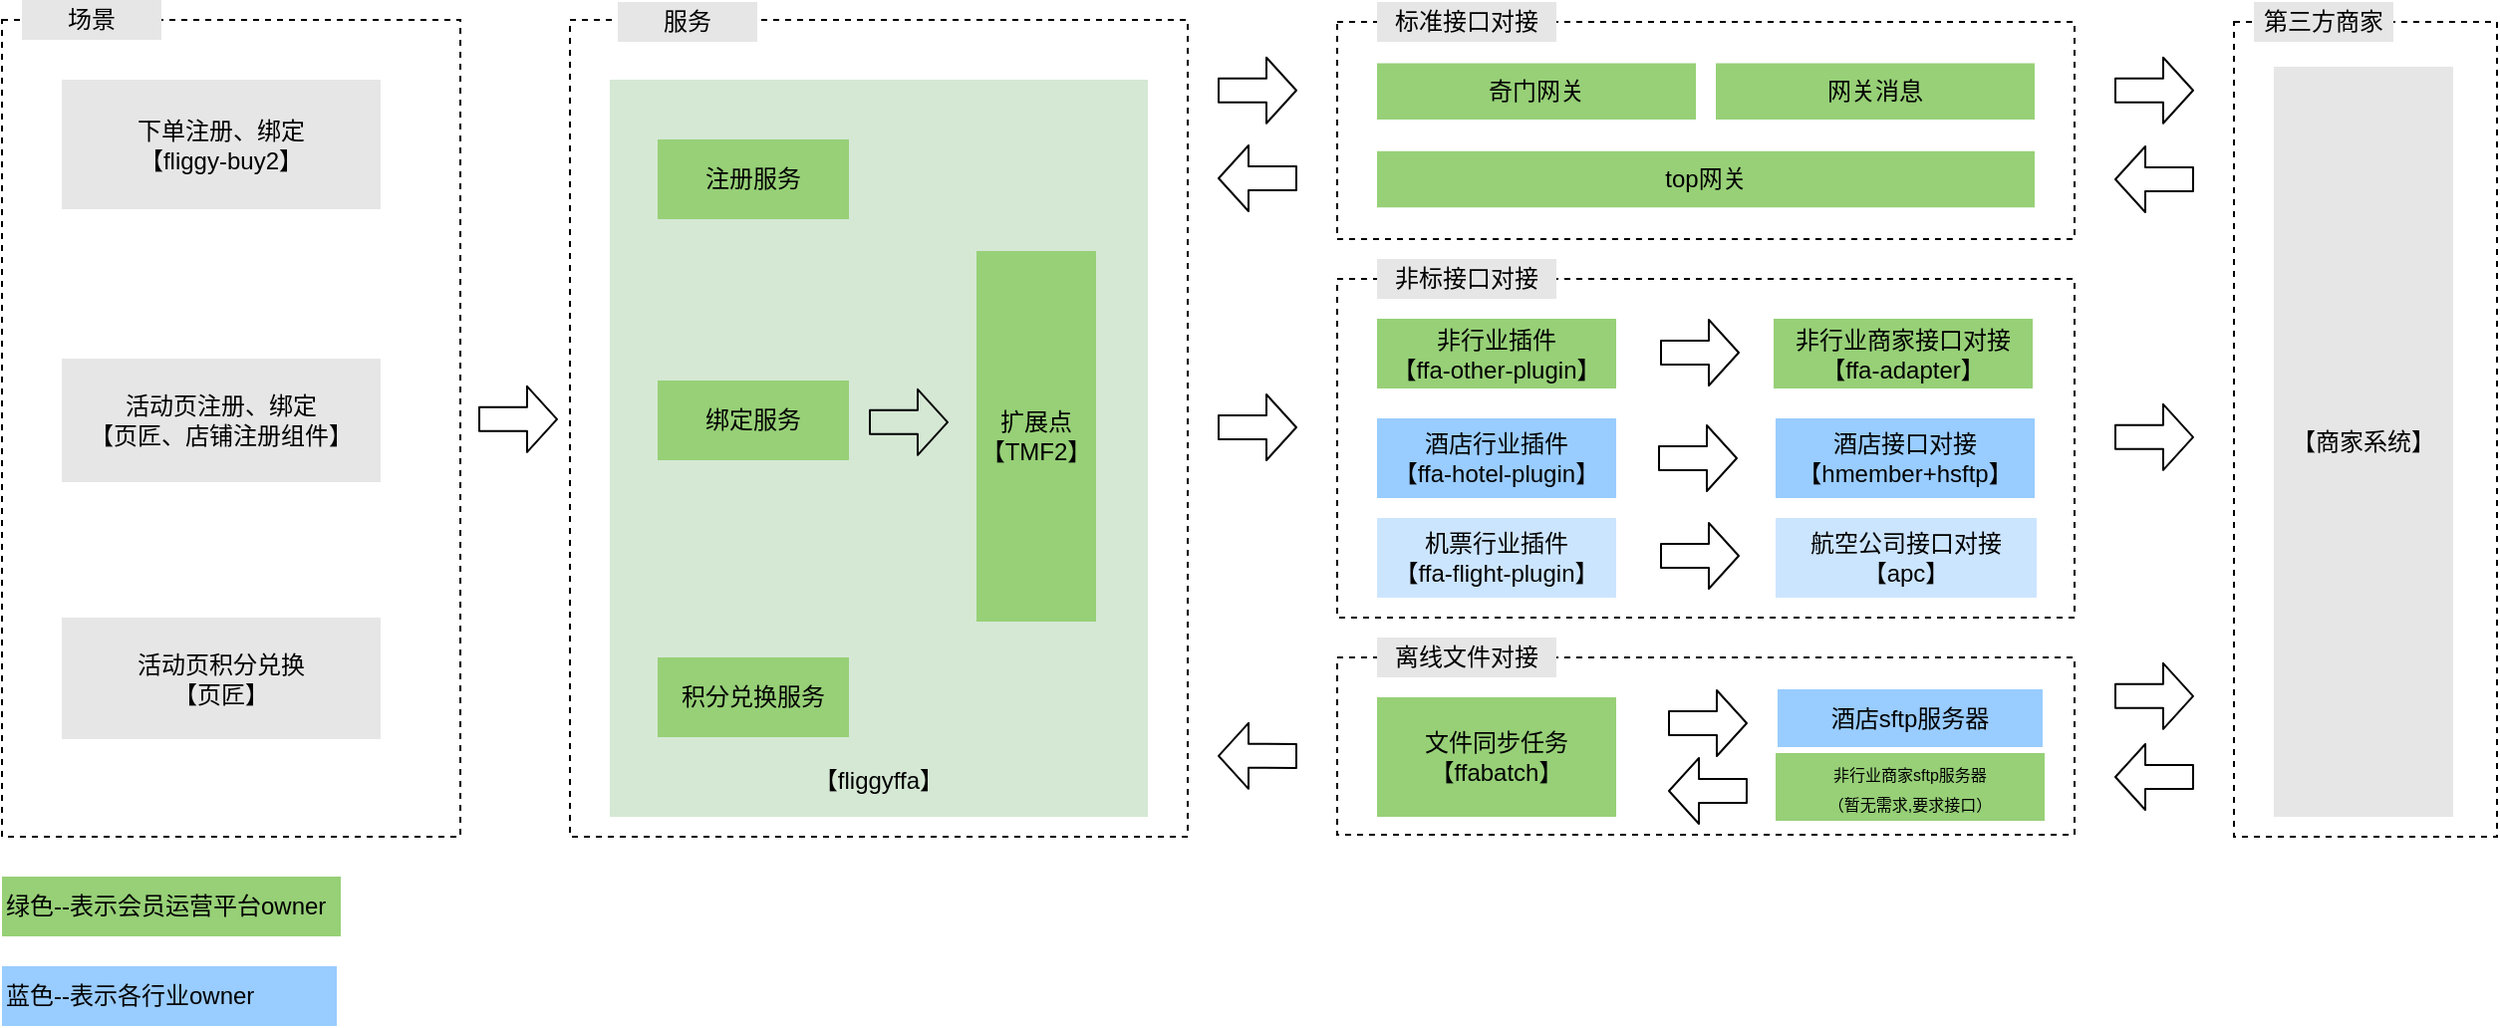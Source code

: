 <mxfile version="14.4.3" type="github" pages="3">
  <diagram id="72KEIIUKLtnGTryr8UlC" name="会员互通调用架构">
    <mxGraphModel dx="1149" dy="591" grid="0" gridSize="10" guides="1" tooltips="1" connect="1" arrows="1" fold="1" page="1" pageScale="1" pageWidth="827" pageHeight="1169" math="0" shadow="0">
      <root>
        <mxCell id="0" />
        <mxCell id="1" parent="0" />
        <mxCell id="8y-bNxVx6psB_MU4PvHX-1" value="" style="rounded=0;whiteSpace=wrap;html=1;dashed=1;" parent="1" vertex="1">
          <mxGeometry x="10" y="50" width="230" height="410" as="geometry" />
        </mxCell>
        <mxCell id="8y-bNxVx6psB_MU4PvHX-2" value="下单注册、绑定&lt;br&gt;【fliggy-buy2】" style="rounded=0;whiteSpace=wrap;html=1;fillColor=#E6E6E6;strokeColor=none;" parent="1" vertex="1">
          <mxGeometry x="40" y="80" width="160" height="65" as="geometry" />
        </mxCell>
        <mxCell id="8y-bNxVx6psB_MU4PvHX-3" value="活动页注册、绑定&lt;br&gt;【页匠、店铺注册组件】" style="rounded=0;whiteSpace=wrap;html=1;fillColor=#E6E6E6;strokeColor=none;" parent="1" vertex="1">
          <mxGeometry x="40" y="220" width="160" height="62" as="geometry" />
        </mxCell>
        <mxCell id="8y-bNxVx6psB_MU4PvHX-4" value="活动页积分兑换&lt;br&gt;【页匠】" style="rounded=0;whiteSpace=wrap;html=1;fillColor=#E6E6E6;strokeColor=none;" parent="1" vertex="1">
          <mxGeometry x="40" y="350" width="160" height="61" as="geometry" />
        </mxCell>
        <mxCell id="8y-bNxVx6psB_MU4PvHX-5" value="" style="rounded=0;whiteSpace=wrap;html=1;dashed=1;" parent="1" vertex="1">
          <mxGeometry x="295" y="50" width="310" height="410" as="geometry" />
        </mxCell>
        <mxCell id="8y-bNxVx6psB_MU4PvHX-6" value="" style="shape=flexArrow;endArrow=classic;html=1;width=12;endSize=4.67;" parent="1" edge="1">
          <mxGeometry width="50" height="50" relative="1" as="geometry">
            <mxPoint x="249" y="250.41" as="sourcePoint" />
            <mxPoint x="289" y="250.41" as="targetPoint" />
          </mxGeometry>
        </mxCell>
        <mxCell id="8y-bNxVx6psB_MU4PvHX-7" value="" style="rounded=0;whiteSpace=wrap;html=1;fillColor=#d5e8d4;strokeColor=none;" parent="1" vertex="1">
          <mxGeometry x="315" y="80" width="270" height="370" as="geometry" />
        </mxCell>
        <mxCell id="8y-bNxVx6psB_MU4PvHX-8" value="场景" style="rounded=0;whiteSpace=wrap;html=1;fillColor=#E6E6E6;strokeColor=none;" parent="1" vertex="1">
          <mxGeometry x="20" y="40" width="70" height="20" as="geometry" />
        </mxCell>
        <mxCell id="8y-bNxVx6psB_MU4PvHX-9" value="【fliggyffa】" style="rounded=0;whiteSpace=wrap;html=1;fillColor=#D5E8D4;strokeColor=none;align=center;" parent="1" vertex="1">
          <mxGeometry x="319" y="422" width="262" height="20" as="geometry" />
        </mxCell>
        <mxCell id="8y-bNxVx6psB_MU4PvHX-10" value="注册服务" style="rounded=0;whiteSpace=wrap;html=1;fillColor=#97D077;strokeColor=none;" parent="1" vertex="1">
          <mxGeometry x="339" y="110" width="96" height="40" as="geometry" />
        </mxCell>
        <mxCell id="8y-bNxVx6psB_MU4PvHX-11" value="绑定服务" style="rounded=0;whiteSpace=wrap;html=1;fillColor=#97D077;strokeColor=none;" parent="1" vertex="1">
          <mxGeometry x="339" y="231" width="96" height="40" as="geometry" />
        </mxCell>
        <mxCell id="8y-bNxVx6psB_MU4PvHX-12" value="积分兑换服务" style="rounded=0;whiteSpace=wrap;html=1;fillColor=#97D077;strokeColor=none;" parent="1" vertex="1">
          <mxGeometry x="339" y="370" width="96" height="40" as="geometry" />
        </mxCell>
        <mxCell id="8y-bNxVx6psB_MU4PvHX-13" value="扩展点&lt;br&gt;【TMF2】" style="rounded=0;whiteSpace=wrap;html=1;fillColor=#97D077;strokeColor=none;" parent="1" vertex="1">
          <mxGeometry x="499" y="166" width="60" height="186" as="geometry" />
        </mxCell>
        <mxCell id="8y-bNxVx6psB_MU4PvHX-14" value="" style="shape=flexArrow;endArrow=classic;html=1;width=12;endSize=4.67;" parent="1" edge="1">
          <mxGeometry width="50" height="50" relative="1" as="geometry">
            <mxPoint x="445" y="251.91" as="sourcePoint" />
            <mxPoint x="485" y="251.91" as="targetPoint" />
          </mxGeometry>
        </mxCell>
        <mxCell id="8y-bNxVx6psB_MU4PvHX-15" value="" style="rounded=0;whiteSpace=wrap;html=1;dashed=1;" parent="1" vertex="1">
          <mxGeometry x="680" y="51" width="370" height="109" as="geometry" />
        </mxCell>
        <mxCell id="8y-bNxVx6psB_MU4PvHX-16" value="标准接口对接" style="rounded=0;whiteSpace=wrap;html=1;fillColor=#E6E6E6;strokeColor=none;" parent="1" vertex="1">
          <mxGeometry x="700" y="41" width="90" height="20" as="geometry" />
        </mxCell>
        <mxCell id="8y-bNxVx6psB_MU4PvHX-17" value="" style="shape=flexArrow;endArrow=classic;html=1;width=12;endSize=4.67;" parent="1" edge="1">
          <mxGeometry width="50" height="50" relative="1" as="geometry">
            <mxPoint x="620" y="85.38" as="sourcePoint" />
            <mxPoint x="660" y="85.38" as="targetPoint" />
          </mxGeometry>
        </mxCell>
        <mxCell id="8y-bNxVx6psB_MU4PvHX-18" value="" style="shape=flexArrow;endArrow=classic;html=1;width=12;endSize=4.67;" parent="1" edge="1">
          <mxGeometry width="50" height="50" relative="1" as="geometry">
            <mxPoint x="620" y="254.5" as="sourcePoint" />
            <mxPoint x="660" y="254.5" as="targetPoint" />
          </mxGeometry>
        </mxCell>
        <mxCell id="8y-bNxVx6psB_MU4PvHX-19" value="" style="rounded=0;whiteSpace=wrap;html=1;dashed=1;" parent="1" vertex="1">
          <mxGeometry x="680" y="180" width="370" height="170" as="geometry" />
        </mxCell>
        <mxCell id="8y-bNxVx6psB_MU4PvHX-20" value="非标接口对接" style="rounded=0;whiteSpace=wrap;html=1;fillColor=#E6E6E6;strokeColor=none;" parent="1" vertex="1">
          <mxGeometry x="700" y="170" width="90" height="20" as="geometry" />
        </mxCell>
        <mxCell id="8y-bNxVx6psB_MU4PvHX-21" value="非行业商家接口对接&lt;br&gt;【ffa-adapter】" style="rounded=0;whiteSpace=wrap;html=1;fillColor=#97D077;strokeColor=none;" parent="1" vertex="1">
          <mxGeometry x="899" y="200" width="130" height="35" as="geometry" />
        </mxCell>
        <mxCell id="8y-bNxVx6psB_MU4PvHX-22" value="" style="rounded=0;whiteSpace=wrap;html=1;dashed=1;" parent="1" vertex="1">
          <mxGeometry x="1130" y="51" width="132" height="409" as="geometry" />
        </mxCell>
        <mxCell id="8y-bNxVx6psB_MU4PvHX-23" value="【商家系统】" style="rounded=0;whiteSpace=wrap;html=1;fillColor=#E6E6E6;strokeColor=none;" parent="1" vertex="1">
          <mxGeometry x="1150" y="73.5" width="90" height="376.5" as="geometry" />
        </mxCell>
        <mxCell id="8y-bNxVx6psB_MU4PvHX-24" value="第三方商家" style="rounded=0;whiteSpace=wrap;html=1;fillColor=#E6E6E6;strokeColor=none;" parent="1" vertex="1">
          <mxGeometry x="1140" y="41" width="70" height="20" as="geometry" />
        </mxCell>
        <mxCell id="8y-bNxVx6psB_MU4PvHX-25" value="酒店行业插件&lt;br&gt;【ffa-hotel-plugin】" style="rounded=0;whiteSpace=wrap;html=1;fillColor=#99CCFF;strokeColor=none;" parent="1" vertex="1">
          <mxGeometry x="700" y="250" width="120" height="40" as="geometry" />
        </mxCell>
        <mxCell id="8y-bNxVx6psB_MU4PvHX-26" value="奇门网关" style="rounded=0;whiteSpace=wrap;html=1;fillColor=#97D077;strokeColor=none;" parent="1" vertex="1">
          <mxGeometry x="700" y="71.75" width="160" height="28.25" as="geometry" />
        </mxCell>
        <mxCell id="8y-bNxVx6psB_MU4PvHX-27" value="top网关" style="rounded=0;whiteSpace=wrap;html=1;fillColor=#97D077;strokeColor=none;" parent="1" vertex="1">
          <mxGeometry x="700" y="115.88" width="330" height="28.25" as="geometry" />
        </mxCell>
        <mxCell id="8y-bNxVx6psB_MU4PvHX-28" value="" style="shape=flexArrow;endArrow=classic;html=1;width=12;endSize=4.67;" parent="1" edge="1">
          <mxGeometry width="50" height="50" relative="1" as="geometry">
            <mxPoint x="1070" y="85.38" as="sourcePoint" />
            <mxPoint x="1110" y="85.38" as="targetPoint" />
          </mxGeometry>
        </mxCell>
        <mxCell id="8y-bNxVx6psB_MU4PvHX-29" value="" style="shape=flexArrow;endArrow=classic;html=1;width=12;endSize=4.67;entryX=0.973;entryY=0.448;entryDx=0;entryDy=0;entryPerimeter=0;" parent="1" edge="1">
          <mxGeometry width="50" height="50" relative="1" as="geometry">
            <mxPoint x="1109.99" y="130.03" as="sourcePoint" />
            <mxPoint x="1070" y="130.002" as="targetPoint" />
          </mxGeometry>
        </mxCell>
        <mxCell id="8y-bNxVx6psB_MU4PvHX-30" value="网关消息" style="rounded=0;whiteSpace=wrap;html=1;fillColor=#97D077;strokeColor=none;" parent="1" vertex="1">
          <mxGeometry x="870" y="71.75" width="160" height="28.25" as="geometry" />
        </mxCell>
        <mxCell id="8y-bNxVx6psB_MU4PvHX-31" value="" style="shape=flexArrow;endArrow=classic;html=1;width=12;endSize=4.67;entryX=0.973;entryY=0.448;entryDx=0;entryDy=0;entryPerimeter=0;" parent="1" edge="1">
          <mxGeometry width="50" height="50" relative="1" as="geometry">
            <mxPoint x="659.99" y="129.53" as="sourcePoint" />
            <mxPoint x="620" y="129.502" as="targetPoint" />
          </mxGeometry>
        </mxCell>
        <mxCell id="8y-bNxVx6psB_MU4PvHX-32" value="" style="rounded=0;whiteSpace=wrap;html=1;dashed=1;" parent="1" vertex="1">
          <mxGeometry x="680" y="370" width="370" height="89" as="geometry" />
        </mxCell>
        <mxCell id="8y-bNxVx6psB_MU4PvHX-33" value="离线文件对接" style="rounded=0;whiteSpace=wrap;html=1;fillColor=#E6E6E6;strokeColor=none;" parent="1" vertex="1">
          <mxGeometry x="700" y="360" width="90" height="20" as="geometry" />
        </mxCell>
        <mxCell id="8y-bNxVx6psB_MU4PvHX-34" value="机票行业插件&lt;br&gt;【ffa-flight-plugin】" style="rounded=0;whiteSpace=wrap;html=1;fillColor=#CCE5FF;strokeColor=none;" parent="1" vertex="1">
          <mxGeometry x="700" y="300" width="120" height="40" as="geometry" />
        </mxCell>
        <mxCell id="8y-bNxVx6psB_MU4PvHX-35" value="酒店接口对接&lt;br&gt;【hmember+hsftp】" style="rounded=0;whiteSpace=wrap;html=1;fillColor=#99CCFF;strokeColor=none;" parent="1" vertex="1">
          <mxGeometry x="900" y="250" width="130" height="40" as="geometry" />
        </mxCell>
        <mxCell id="8y-bNxVx6psB_MU4PvHX-36" value="" style="shape=flexArrow;endArrow=classic;html=1;width=12;endSize=4.67;" parent="1" edge="1">
          <mxGeometry width="50" height="50" relative="1" as="geometry">
            <mxPoint x="841" y="270" as="sourcePoint" />
            <mxPoint x="881" y="270" as="targetPoint" />
          </mxGeometry>
        </mxCell>
        <mxCell id="8y-bNxVx6psB_MU4PvHX-37" value="" style="shape=flexArrow;endArrow=classic;html=1;width=12;endSize=4.67;" parent="1" edge="1">
          <mxGeometry width="50" height="50" relative="1" as="geometry">
            <mxPoint x="842" y="319" as="sourcePoint" />
            <mxPoint x="882" y="319" as="targetPoint" />
          </mxGeometry>
        </mxCell>
        <mxCell id="8y-bNxVx6psB_MU4PvHX-38" value="航空公司接口对接&lt;br&gt;【apc】" style="rounded=0;whiteSpace=wrap;html=1;fillColor=#CCE5FF;strokeColor=none;" parent="1" vertex="1">
          <mxGeometry x="900" y="300" width="131" height="40" as="geometry" />
        </mxCell>
        <mxCell id="8y-bNxVx6psB_MU4PvHX-39" value="" style="shape=flexArrow;endArrow=classic;html=1;width=12;endSize=4.67;" parent="1" edge="1">
          <mxGeometry width="50" height="50" relative="1" as="geometry">
            <mxPoint x="1070" y="259.41" as="sourcePoint" />
            <mxPoint x="1110" y="259.41" as="targetPoint" />
          </mxGeometry>
        </mxCell>
        <mxCell id="8y-bNxVx6psB_MU4PvHX-40" value="" style="shape=flexArrow;endArrow=classic;html=1;width=12;endSize=4.67;" parent="1" edge="1">
          <mxGeometry width="50" height="50" relative="1" as="geometry">
            <mxPoint x="1070" y="389.41" as="sourcePoint" />
            <mxPoint x="1110" y="389.41" as="targetPoint" />
          </mxGeometry>
        </mxCell>
        <mxCell id="8y-bNxVx6psB_MU4PvHX-41" value="" style="shape=flexArrow;endArrow=classic;html=1;width=12;endSize=4.67;entryX=0.973;entryY=0.448;entryDx=0;entryDy=0;entryPerimeter=0;" parent="1" edge="1">
          <mxGeometry width="50" height="50" relative="1" as="geometry">
            <mxPoint x="1109.99" y="430.03" as="sourcePoint" />
            <mxPoint x="1070" y="430.002" as="targetPoint" />
          </mxGeometry>
        </mxCell>
        <mxCell id="8y-bNxVx6psB_MU4PvHX-42" value="文件同步任务&lt;br&gt;【ffabatch】" style="rounded=0;whiteSpace=wrap;html=1;fillColor=#97D077;strokeColor=none;" parent="1" vertex="1">
          <mxGeometry x="700" y="390" width="120" height="60" as="geometry" />
        </mxCell>
        <mxCell id="8y-bNxVx6psB_MU4PvHX-43" value="" style="shape=flexArrow;endArrow=classic;html=1;width=12;endSize=4.67;" parent="1" edge="1">
          <mxGeometry width="50" height="50" relative="1" as="geometry">
            <mxPoint x="846" y="403" as="sourcePoint" />
            <mxPoint x="886" y="403" as="targetPoint" />
          </mxGeometry>
        </mxCell>
        <mxCell id="8y-bNxVx6psB_MU4PvHX-44" value="酒店sftp服务器" style="rounded=0;whiteSpace=wrap;html=1;fillColor=#99CCFF;strokeColor=none;" parent="1" vertex="1">
          <mxGeometry x="901" y="386" width="133" height="29" as="geometry" />
        </mxCell>
        <mxCell id="8y-bNxVx6psB_MU4PvHX-45" value="" style="shape=flexArrow;endArrow=classic;html=1;width=12;endSize=4.67;entryX=0.973;entryY=0.448;entryDx=0;entryDy=0;entryPerimeter=0;" parent="1" edge="1">
          <mxGeometry width="50" height="50" relative="1" as="geometry">
            <mxPoint x="885.99" y="437.03" as="sourcePoint" />
            <mxPoint x="846" y="437.002" as="targetPoint" />
          </mxGeometry>
        </mxCell>
        <mxCell id="8y-bNxVx6psB_MU4PvHX-46" value="" style="shape=flexArrow;endArrow=classic;html=1;width=12;endSize=4.67;entryX=0.973;entryY=0.448;entryDx=0;entryDy=0;entryPerimeter=0;" parent="1" edge="1">
          <mxGeometry width="50" height="50" relative="1" as="geometry">
            <mxPoint x="659.99" y="419.44" as="sourcePoint" />
            <mxPoint x="620" y="419.412" as="targetPoint" />
          </mxGeometry>
        </mxCell>
        <mxCell id="8y-bNxVx6psB_MU4PvHX-47" value="绿色--表示会员运营平台owner" style="rounded=0;whiteSpace=wrap;html=1;fillColor=#97D077;strokeColor=none;align=left;" parent="1" vertex="1">
          <mxGeometry x="10" y="480" width="170" height="30" as="geometry" />
        </mxCell>
        <mxCell id="8y-bNxVx6psB_MU4PvHX-48" value="蓝色--表示各行业owner" style="rounded=0;whiteSpace=wrap;html=1;fillColor=#99CCFF;strokeColor=none;align=left;" parent="1" vertex="1">
          <mxGeometry x="10" y="525" width="168" height="30" as="geometry" />
        </mxCell>
        <mxCell id="8y-bNxVx6psB_MU4PvHX-49" value="服务" style="rounded=0;whiteSpace=wrap;html=1;fillColor=#E6E6E6;strokeColor=none;" parent="1" vertex="1">
          <mxGeometry x="319" y="41" width="70" height="20" as="geometry" />
        </mxCell>
        <mxCell id="8y-bNxVx6psB_MU4PvHX-50" value="非行业插件&lt;br&gt;【ffa-other-plugin】" style="rounded=0;whiteSpace=wrap;html=1;fillColor=#97D077;strokeColor=none;" parent="1" vertex="1">
          <mxGeometry x="700" y="200" width="120" height="35" as="geometry" />
        </mxCell>
        <mxCell id="8y-bNxVx6psB_MU4PvHX-51" value="" style="shape=flexArrow;endArrow=classic;html=1;width=12;endSize=4.67;" parent="1" edge="1">
          <mxGeometry width="50" height="50" relative="1" as="geometry">
            <mxPoint x="842" y="217" as="sourcePoint" />
            <mxPoint x="882" y="217" as="targetPoint" />
          </mxGeometry>
        </mxCell>
        <mxCell id="8y-bNxVx6psB_MU4PvHX-52" value="&lt;font style=&quot;font-size: 8px&quot;&gt;非行业商家sftp服务器&lt;br&gt;（暂无需求,要求接口）&lt;/font&gt;" style="rounded=0;whiteSpace=wrap;html=1;fillColor=#97D077;strokeColor=none;" parent="1" vertex="1">
          <mxGeometry x="900" y="418" width="135" height="34" as="geometry" />
        </mxCell>
      </root>
    </mxGraphModel>
  </diagram>
  <diagram id="N5YEVK-z_EYagY_2634S" name="会员等级架构">
    <mxGraphModel dx="1149" dy="591" grid="0" gridSize="10" guides="1" tooltips="1" connect="1" arrows="1" fold="1" page="1" pageScale="1" pageWidth="827" pageHeight="1169" math="0" shadow="0">
      <root>
        <mxCell id="mif41exuNmXrAygBINvN-0" />
        <mxCell id="mif41exuNmXrAygBINvN-1" parent="mif41exuNmXrAygBINvN-0" />
        <mxCell id="mif41exuNmXrAygBINvN-2" value="" style="rounded=0;whiteSpace=wrap;html=1;dashed=1;" vertex="1" parent="mif41exuNmXrAygBINvN-1">
          <mxGeometry x="19" y="40" width="790" height="130" as="geometry" />
        </mxCell>
        <mxCell id="mif41exuNmXrAygBINvN-3" value="会员基本信息查询" style="rounded=0;whiteSpace=wrap;html=1;fillColor=#dae8fc;strokeColor=none;" vertex="1" parent="mif41exuNmXrAygBINvN-1">
          <mxGeometry x="39" y="80" width="90" height="70" as="geometry" />
        </mxCell>
        <mxCell id="mif41exuNmXrAygBINvN-6" value="基础服务" style="rounded=0;whiteSpace=wrap;html=1;fillColor=#dae8fc;strokeColor=none;" vertex="1" parent="mif41exuNmXrAygBINvN-1">
          <mxGeometry x="39" y="30" width="90" height="20" as="geometry" />
        </mxCell>
        <mxCell id="mif41exuNmXrAygBINvN-7" value="等级变更查询" style="rounded=0;whiteSpace=wrap;html=1;fillColor=#dae8fc;strokeColor=none;" vertex="1" parent="mif41exuNmXrAygBINvN-1">
          <mxGeometry x="149" y="80" width="90" height="70" as="geometry" />
        </mxCell>
        <mxCell id="mif41exuNmXrAygBINvN-12" value="" style="rounded=0;whiteSpace=wrap;html=1;dashed=1;" vertex="1" parent="mif41exuNmXrAygBINvN-1">
          <mxGeometry x="19" y="200" width="790" height="130" as="geometry" />
        </mxCell>
        <mxCell id="mif41exuNmXrAygBINvN-13" value="能力" style="rounded=0;whiteSpace=wrap;html=1;fillColor=#d5e8d4;strokeColor=none;" vertex="1" parent="mif41exuNmXrAygBINvN-1">
          <mxGeometry x="39" y="190" width="90" height="20" as="geometry" />
        </mxCell>
        <mxCell id="mif41exuNmXrAygBINvN-16" value="交易里程监听&lt;br&gt;实时升级" style="rounded=0;whiteSpace=wrap;html=1;fillColor=#d5e8d4;strokeColor=none;" vertex="1" parent="mif41exuNmXrAygBINvN-1">
          <mxGeometry x="39" y="230" width="90" height="70" as="geometry" />
        </mxCell>
        <mxCell id="mif41exuNmXrAygBINvN-23" value="" style="rounded=0;whiteSpace=wrap;html=1;dashed=1;" vertex="1" parent="mif41exuNmXrAygBINvN-1">
          <mxGeometry x="19" y="362" width="790" height="98" as="geometry" />
        </mxCell>
        <mxCell id="mif41exuNmXrAygBINvN-24" value="数据" style="rounded=0;whiteSpace=wrap;html=1;fillColor=#fff2cc;strokeColor=none;" vertex="1" parent="mif41exuNmXrAygBINvN-1">
          <mxGeometry x="39" y="352" width="90" height="20" as="geometry" />
        </mxCell>
        <mxCell id="mif41exuNmXrAygBINvN-34" value="" style="rounded=0;whiteSpace=wrap;html=1;dashed=1;" vertex="1" parent="mif41exuNmXrAygBINvN-1">
          <mxGeometry x="19" y="500" width="790" height="130" as="geometry" />
        </mxCell>
        <mxCell id="mif41exuNmXrAygBINvN-35" value="依赖" style="rounded=0;whiteSpace=wrap;html=1;fillColor=#f8cecc;strokeColor=none;" vertex="1" parent="mif41exuNmXrAygBINvN-1">
          <mxGeometry x="39" y="490" width="90" height="20" as="geometry" />
        </mxCell>
        <mxCell id="mif41exuNmXrAygBINvN-36" value="&lt;span&gt;订单消息&lt;/span&gt;" style="rounded=0;whiteSpace=wrap;html=1;fillColor=#f8cecc;strokeColor=none;" vertex="1" parent="mif41exuNmXrAygBINvN-1">
          <mxGeometry x="259" y="530" width="90" height="70" as="geometry" />
        </mxCell>
        <mxCell id="mif41exuNmXrAygBINvN-37" value="淘宝等级" style="rounded=0;whiteSpace=wrap;html=1;fillColor=#f8cecc;strokeColor=none;" vertex="1" parent="mif41exuNmXrAygBINvN-1">
          <mxGeometry x="369" y="530" width="90" height="70" as="geometry" />
        </mxCell>
        <mxCell id="mif41exuNmXrAygBINvN-38" value="&lt;span&gt;支付宝等级&lt;/span&gt;" style="rounded=0;whiteSpace=wrap;html=1;fillColor=#f8cecc;strokeColor=none;" vertex="1" parent="mif41exuNmXrAygBINvN-1">
          <mxGeometry x="479" y="530" width="90" height="70" as="geometry" />
        </mxCell>
        <mxCell id="mif41exuNmXrAygBINvN-39" value="&lt;span&gt;FP 里程&lt;/span&gt;" style="rounded=0;whiteSpace=wrap;html=1;fillColor=#f8cecc;strokeColor=none;" vertex="1" parent="mif41exuNmXrAygBINvN-1">
          <mxGeometry x="149" y="530" width="90" height="70" as="geometry" />
        </mxCell>
        <mxCell id="mif41exuNmXrAygBINvN-40" value="&lt;span&gt;圈人平台&lt;/span&gt;" style="rounded=0;whiteSpace=wrap;html=1;fillColor=#f8cecc;strokeColor=none;" vertex="1" parent="mif41exuNmXrAygBINvN-1">
          <mxGeometry x="589" y="530" width="90" height="70" as="geometry" />
        </mxCell>
        <mxCell id="mif41exuNmXrAygBINvN-41" value="UIC" style="rounded=0;whiteSpace=wrap;html=1;fillColor=#f8cecc;strokeColor=none;" vertex="1" parent="mif41exuNmXrAygBINvN-1">
          <mxGeometry x="39" y="530" width="90" height="70" as="geometry" />
        </mxCell>
        <mxCell id="mif41exuNmXrAygBINvN-42" value="PUSH" style="rounded=0;whiteSpace=wrap;html=1;fillColor=#f8cecc;strokeColor=none;" vertex="1" parent="mif41exuNmXrAygBINvN-1">
          <mxGeometry x="699" y="530" width="90" height="70" as="geometry" />
        </mxCell>
        <mxCell id="mif41exuNmXrAygBINvN-84" value="&lt;span&gt;激活&lt;/span&gt;" style="rounded=0;whiteSpace=wrap;html=1;fillColor=#dae8fc;strokeColor=none;" vertex="1" parent="mif41exuNmXrAygBINvN-1">
          <mxGeometry x="369" y="80" width="90" height="70" as="geometry" />
        </mxCell>
        <mxCell id="mif41exuNmXrAygBINvN-85" value="&lt;span&gt;升、降、保级&lt;/span&gt;" style="rounded=0;whiteSpace=wrap;html=1;fillColor=#dae8fc;strokeColor=none;" vertex="1" parent="mif41exuNmXrAygBINvN-1">
          <mxGeometry x="479" y="80" width="90" height="70" as="geometry" />
        </mxCell>
        <mxCell id="mif41exuNmXrAygBINvN-86" value="&lt;span&gt;定级里程、明细查询&lt;/span&gt;" style="rounded=0;whiteSpace=wrap;html=1;fillColor=#dae8fc;strokeColor=none;" vertex="1" parent="mif41exuNmXrAygBINvN-1">
          <mxGeometry x="259" y="80" width="90" height="70" as="geometry" />
        </mxCell>
        <mxCell id="mif41exuNmXrAygBINvN-87" value="淘、支会员等级查询" style="rounded=0;whiteSpace=wrap;html=1;fillColor=#dae8fc;strokeColor=none;" vertex="1" parent="mif41exuNmXrAygBINvN-1">
          <mxGeometry x="589" y="80" width="90" height="70" as="geometry" />
        </mxCell>
        <mxCell id="mif41exuNmXrAygBINvN-88" value="付费会员&lt;br&gt;[待独立应用]" style="rounded=0;whiteSpace=wrap;html=1;fillColor=#E6E6E6;strokeColor=none;" vertex="1" parent="mif41exuNmXrAygBINvN-1">
          <mxGeometry x="699" y="80" width="90" height="70" as="geometry" />
        </mxCell>
        <mxCell id="mif41exuNmXrAygBINvN-89" value="等级过期&lt;br&gt;保级任务" style="rounded=0;whiteSpace=wrap;html=1;fillColor=#d5e8d4;strokeColor=none;" vertex="1" parent="mif41exuNmXrAygBINvN-1">
          <mxGeometry x="149" y="230" width="90" height="70" as="geometry" />
        </mxCell>
        <mxCell id="mif41exuNmXrAygBINvN-90" value="F4 风控校验升级任务" style="rounded=0;whiteSpace=wrap;html=1;fillColor=#d5e8d4;strokeColor=none;" vertex="1" parent="mif41exuNmXrAygBINvN-1">
          <mxGeometry x="259" y="230" width="90" height="70" as="geometry" />
        </mxCell>
        <mxCell id="mif41exuNmXrAygBINvN-91" value="支付消息监听&lt;br&gt;自动激活" style="rounded=0;whiteSpace=wrap;html=1;fillColor=#d5e8d4;strokeColor=none;" vertex="1" parent="mif41exuNmXrAygBINvN-1">
          <mxGeometry x="369" y="230" width="90" height="70" as="geometry" />
        </mxCell>
        <mxCell id="mif41exuNmXrAygBINvN-92" value="等级变更&lt;br&gt;MQ消息通知" style="rounded=0;whiteSpace=wrap;html=1;fillColor=#d5e8d4;strokeColor=none;" vertex="1" parent="mif41exuNmXrAygBINvN-1">
          <mxGeometry x="479" y="230" width="90" height="70" as="geometry" />
        </mxCell>
        <mxCell id="mif41exuNmXrAygBINvN-94" value="等级变更&lt;br&gt;PUSH" style="rounded=0;whiteSpace=wrap;html=1;fillColor=#d5e8d4;strokeColor=none;" vertex="1" parent="mif41exuNmXrAygBINvN-1">
          <mxGeometry x="589" y="230" width="90" height="70" as="geometry" />
        </mxCell>
        <mxCell id="mif41exuNmXrAygBINvN-95" value="F4升级短信" style="rounded=0;whiteSpace=wrap;html=1;fillColor=#d5e8d4;strokeColor=none;" vertex="1" parent="mif41exuNmXrAygBINvN-1">
          <mxGeometry x="699" y="230" width="90" height="70" as="geometry" />
        </mxCell>
        <mxCell id="mif41exuNmXrAygBINvN-96" value="trip_user&lt;br&gt;会员基本信息表" style="rounded=0;whiteSpace=wrap;html=1;fillColor=#fff2cc;strokeColor=none;" vertex="1" parent="mif41exuNmXrAygBINvN-1">
          <mxGeometry x="39" y="390" width="161" height="50" as="geometry" />
        </mxCell>
        <mxCell id="mif41exuNmXrAygBINvN-97" value="trip_user_level_log&lt;br&gt;会员等级变更记录表" style="rounded=0;whiteSpace=wrap;html=1;fillColor=#fff2cc;strokeColor=none;" vertex="1" parent="mif41exuNmXrAygBINvN-1">
          <mxGeometry x="220.75" y="390" width="166.5" height="50" as="geometry" />
        </mxCell>
        <mxCell id="mif41exuNmXrAygBINvN-98" value="&lt;p class=&quot;p1&quot; style=&quot;margin: 0px ; font-stretch: normal ; line-height: normal ; font-family: &amp;#34;helvetica neue&amp;#34;&quot;&gt;trip_level_score_remaining&lt;/p&gt;&lt;p class=&quot;p1&quot; style=&quot;margin: 0px ; font-stretch: normal ; line-height: normal ; font-family: &amp;#34;helvetica neue&amp;#34;&quot;&gt;升级分数日余额表&lt;/p&gt;" style="rounded=0;whiteSpace=wrap;html=1;fillColor=#fff2cc;strokeColor=none;" vertex="1" parent="mif41exuNmXrAygBINvN-1">
          <mxGeometry x="414" y="390" width="190" height="50" as="geometry" />
        </mxCell>
        <mxCell id="mif41exuNmXrAygBINvN-99" value="trip_level_score_detail&lt;br&gt;升级分数流水表" style="rounded=0;whiteSpace=wrap;html=1;fillColor=#fff2cc;strokeColor=none;" vertex="1" parent="mif41exuNmXrAygBINvN-1">
          <mxGeometry x="629" y="390" width="160" height="50" as="geometry" />
        </mxCell>
        <mxCell id="mif41exuNmXrAygBINvN-101" style="edgeStyle=orthogonalEdgeStyle;rounded=0;orthogonalLoop=1;jettySize=auto;html=1;exitX=0.5;exitY=1;exitDx=0;exitDy=0;" edge="1" parent="mif41exuNmXrAygBINvN-1" source="mif41exuNmXrAygBINvN-23" target="mif41exuNmXrAygBINvN-23">
          <mxGeometry relative="1" as="geometry" />
        </mxCell>
      </root>
    </mxGraphModel>
  </diagram>
  <diagram id="3JrHCbSBCrIEM0zCpzF5" name="菲住卡续费流程">
    <mxGraphModel dx="1352" dy="695" grid="0" gridSize="10" guides="1" tooltips="1" connect="1" arrows="1" fold="1" page="1" pageScale="1" pageWidth="827" pageHeight="1169" math="0" shadow="0">
      <root>
        <mxCell id="IJ1BF6b4Q4ubPcGxEfK1-0" />
        <mxCell id="IJ1BF6b4Q4ubPcGxEfK1-1" parent="IJ1BF6b4Q4ubPcGxEfK1-0" />
        <mxCell id="IJ1BF6b4Q4ubPcGxEfK1-2" value="交易" style="shape=umlLifeline;perimeter=lifelinePerimeter;whiteSpace=wrap;html=1;container=1;collapsible=0;recursiveResize=0;outlineConnect=0;" vertex="1" parent="IJ1BF6b4Q4ubPcGxEfK1-1">
          <mxGeometry x="116" y="27" width="105" height="670" as="geometry" />
        </mxCell>
        <mxCell id="IJ1BF6b4Q4ubPcGxEfK1-8" value="发起签约" style="html=1;verticalAlign=bottom;endArrow=block;" edge="1" parent="IJ1BF6b4Q4ubPcGxEfK1-2" target="IJ1BF6b4Q4ubPcGxEfK1-4">
          <mxGeometry width="80" relative="1" as="geometry">
            <mxPoint x="54" y="121" as="sourcePoint" />
            <mxPoint x="134" y="121" as="targetPoint" />
          </mxGeometry>
        </mxCell>
        <mxCell id="IJ1BF6b4Q4ubPcGxEfK1-9" value="预注册 传续费itemId标、商品类型、续期时长" style="html=1;verticalAlign=bottom;endArrow=block;" edge="1" parent="IJ1BF6b4Q4ubPcGxEfK1-2" target="IJ1BF6b4Q4ubPcGxEfK1-3">
          <mxGeometry width="80" relative="1" as="geometry">
            <mxPoint x="53" y="155" as="sourcePoint" />
            <mxPoint x="133" y="155" as="targetPoint" />
          </mxGeometry>
        </mxCell>
        <mxCell id="IJ1BF6b4Q4ubPcGxEfK1-25" value="调用交易创单" style="html=1;verticalAlign=bottom;endArrow=open;dashed=1;endSize=8;" edge="1" parent="IJ1BF6b4Q4ubPcGxEfK1-2" source="IJ1BF6b4Q4ubPcGxEfK1-5">
          <mxGeometry relative="1" as="geometry">
            <mxPoint x="134" y="503" as="sourcePoint" />
            <mxPoint x="54" y="503" as="targetPoint" />
          </mxGeometry>
        </mxCell>
        <mxCell id="IJ1BF6b4Q4ubPcGxEfK1-26" value="调用交易代扣款" style="html=1;verticalAlign=bottom;endArrow=open;dashed=1;endSize=8;" edge="1" parent="IJ1BF6b4Q4ubPcGxEfK1-2" source="IJ1BF6b4Q4ubPcGxEfK1-5">
          <mxGeometry relative="1" as="geometry">
            <mxPoint x="132" y="525" as="sourcePoint" />
            <mxPoint x="52" y="525" as="targetPoint" />
          </mxGeometry>
        </mxCell>
        <mxCell id="IJ1BF6b4Q4ubPcGxEfK1-27" value="发起待扣款" style="html=1;verticalAlign=bottom;endArrow=block;" edge="1" parent="IJ1BF6b4Q4ubPcGxEfK1-2" target="IJ1BF6b4Q4ubPcGxEfK1-4">
          <mxGeometry width="80" relative="1" as="geometry">
            <mxPoint x="53" y="549" as="sourcePoint" />
            <mxPoint x="133" y="549" as="targetPoint" />
          </mxGeometry>
        </mxCell>
        <mxCell id="IJ1BF6b4Q4ubPcGxEfK1-28" value="" style="html=1;points=[];perimeter=orthogonalPerimeter;" vertex="1" parent="IJ1BF6b4Q4ubPcGxEfK1-2">
          <mxGeometry x="45" y="525" width="10" height="27" as="geometry" />
        </mxCell>
        <mxCell id="IJ1BF6b4Q4ubPcGxEfK1-3" value="平台会员" style="shape=umlLifeline;perimeter=lifelinePerimeter;whiteSpace=wrap;html=1;container=1;collapsible=0;recursiveResize=0;outlineConnect=0;" vertex="1" parent="IJ1BF6b4Q4ubPcGxEfK1-1">
          <mxGeometry x="408" y="27" width="101" height="680" as="geometry" />
        </mxCell>
        <mxCell id="IJ1BF6b4Q4ubPcGxEfK1-13" value="触发实际发起注册" style="html=1;verticalAlign=bottom;endArrow=open;dashed=1;endSize=8;" edge="1" parent="IJ1BF6b4Q4ubPcGxEfK1-3">
          <mxGeometry relative="1" as="geometry">
            <mxPoint x="203.5" y="262.5" as="sourcePoint" />
            <mxPoint x="54.5" y="262.5" as="targetPoint" />
          </mxGeometry>
        </mxCell>
        <mxCell id="IJ1BF6b4Q4ubPcGxEfK1-15" value="实际发起注册或续期，传续期时长" style="html=1;verticalAlign=bottom;endArrow=block;" edge="1" parent="IJ1BF6b4Q4ubPcGxEfK1-3">
          <mxGeometry width="80" relative="1" as="geometry">
            <mxPoint x="54.5" y="295.5" as="sourcePoint" />
            <mxPoint x="345.5" y="295.5" as="targetPoint" />
          </mxGeometry>
        </mxCell>
        <mxCell id="IJ1BF6b4Q4ubPcGxEfK1-18" value="" style="html=1;points=[];perimeter=orthogonalPerimeter;" vertex="1" parent="IJ1BF6b4Q4ubPcGxEfK1-3">
          <mxGeometry x="46" y="329.5" width="10" height="40" as="geometry" />
        </mxCell>
        <mxCell id="IJ1BF6b4Q4ubPcGxEfK1-19" value="菲住卡记录覆盖申请单&lt;br&gt;对应的自动续期标、续期时长" style="edgeStyle=orthogonalEdgeStyle;html=1;align=left;spacingLeft=2;endArrow=block;rounded=0;entryX=1;entryY=0;" edge="1" target="IJ1BF6b4Q4ubPcGxEfK1-18" parent="IJ1BF6b4Q4ubPcGxEfK1-3">
          <mxGeometry relative="1" as="geometry">
            <mxPoint x="57.5" y="309.5" as="sourcePoint" />
            <Array as="points">
              <mxPoint x="82.5" y="309.5" />
            </Array>
          </mxGeometry>
        </mxCell>
        <mxCell id="IJ1BF6b4Q4ubPcGxEfK1-20" value="" style="html=1;points=[];perimeter=orthogonalPerimeter;" vertex="1" parent="IJ1BF6b4Q4ubPcGxEfK1-3">
          <mxGeometry x="46.5" y="180.5" width="10" height="19" as="geometry" />
        </mxCell>
        <mxCell id="IJ1BF6b4Q4ubPcGxEfK1-21" value="创建注册申请单&lt;br&gt;记录续费信息" style="edgeStyle=orthogonalEdgeStyle;html=1;align=left;spacingLeft=2;endArrow=block;rounded=0;entryX=1;entryY=0;" edge="1" target="IJ1BF6b4Q4ubPcGxEfK1-20" parent="IJ1BF6b4Q4ubPcGxEfK1-3">
          <mxGeometry relative="1" as="geometry">
            <mxPoint x="51.5" y="160.5" as="sourcePoint" />
            <Array as="points">
              <mxPoint x="76.5" y="160.5" />
            </Array>
          </mxGeometry>
        </mxCell>
        <mxCell id="IJ1BF6b4Q4ubPcGxEfK1-24" value="&lt;span style=&quot;text-align: left&quot;&gt;查询即将过期&lt;/span&gt;&lt;br style=&quot;text-align: left&quot;&gt;&lt;span style=&quot;text-align: left&quot;&gt;含续费标的菲住卡&lt;/span&gt;" style="html=1;verticalAlign=bottom;endArrow=open;dashed=1;endSize=8;" edge="1" parent="IJ1BF6b4Q4ubPcGxEfK1-3" source="IJ1BF6b4Q4ubPcGxEfK1-5">
          <mxGeometry relative="1" as="geometry">
            <mxPoint x="130" y="472" as="sourcePoint" />
            <mxPoint x="50" y="472" as="targetPoint" />
          </mxGeometry>
        </mxCell>
        <mxCell id="IJ1BF6b4Q4ubPcGxEfK1-31" value="提交注册" style="html=1;verticalAlign=bottom;endArrow=open;dashed=1;endSize=8;" edge="1" parent="IJ1BF6b4Q4ubPcGxEfK1-3">
          <mxGeometry x="-0.033" y="-7" relative="1" as="geometry">
            <mxPoint x="203" y="610" as="sourcePoint" />
            <mxPoint x="50" y="610" as="targetPoint" />
            <mxPoint as="offset" />
          </mxGeometry>
        </mxCell>
        <mxCell id="IJ1BF6b4Q4ubPcGxEfK1-4" value="支付宝" style="shape=umlLifeline;perimeter=lifelinePerimeter;whiteSpace=wrap;html=1;container=1;collapsible=0;recursiveResize=0;outlineConnect=0;" vertex="1" parent="IJ1BF6b4Q4ubPcGxEfK1-1">
          <mxGeometry x="268" y="27" width="101" height="676" as="geometry" />
        </mxCell>
        <mxCell id="IJ1BF6b4Q4ubPcGxEfK1-5" value="商家会员" style="shape=umlLifeline;perimeter=lifelinePerimeter;whiteSpace=wrap;html=1;container=1;collapsible=0;recursiveResize=0;outlineConnect=0;" vertex="1" parent="IJ1BF6b4Q4ubPcGxEfK1-1">
          <mxGeometry x="561" y="27" width="101" height="680" as="geometry" />
        </mxCell>
        <mxCell id="IJ1BF6b4Q4ubPcGxEfK1-11" value="" style="html=1;points=[];perimeter=orthogonalPerimeter;" vertex="1" parent="IJ1BF6b4Q4ubPcGxEfK1-5">
          <mxGeometry x="46" y="222.5" width="10" height="40" as="geometry" />
        </mxCell>
        <mxCell id="IJ1BF6b4Q4ubPcGxEfK1-12" value="监听tccp支付&lt;br&gt;完成履约消息" style="edgeStyle=orthogonalEdgeStyle;html=1;align=left;spacingLeft=2;endArrow=block;rounded=0;entryX=1;entryY=0;" edge="1" target="IJ1BF6b4Q4ubPcGxEfK1-11" parent="IJ1BF6b4Q4ubPcGxEfK1-5">
          <mxGeometry relative="1" as="geometry">
            <mxPoint x="56.5" y="202.5" as="sourcePoint" />
            <Array as="points">
              <mxPoint x="81.5" y="202.5" />
            </Array>
          </mxGeometry>
        </mxCell>
        <mxCell id="IJ1BF6b4Q4ubPcGxEfK1-22" value="" style="html=1;points=[];perimeter=orthogonalPerimeter;" vertex="1" parent="IJ1BF6b4Q4ubPcGxEfK1-5">
          <mxGeometry x="46" y="436" width="10" height="40" as="geometry" />
        </mxCell>
        <mxCell id="IJ1BF6b4Q4ubPcGxEfK1-23" value="续期定时器" style="edgeStyle=orthogonalEdgeStyle;html=1;align=left;spacingLeft=2;endArrow=block;rounded=0;entryX=1;entryY=0;" edge="1" target="IJ1BF6b4Q4ubPcGxEfK1-22" parent="IJ1BF6b4Q4ubPcGxEfK1-5">
          <mxGeometry relative="1" as="geometry">
            <mxPoint x="51" y="416" as="sourcePoint" />
            <Array as="points">
              <mxPoint x="76" y="416" />
            </Array>
          </mxGeometry>
        </mxCell>
        <mxCell id="IJ1BF6b4Q4ubPcGxEfK1-29" value="" style="html=1;points=[];perimeter=orthogonalPerimeter;" vertex="1" parent="IJ1BF6b4Q4ubPcGxEfK1-5">
          <mxGeometry x="46" y="572" width="10" height="40" as="geometry" />
        </mxCell>
        <mxCell id="IJ1BF6b4Q4ubPcGxEfK1-30" value="扣款成功发起注册&lt;br&gt;扣款失败原因为取消续约则结束" style="edgeStyle=orthogonalEdgeStyle;html=1;align=left;spacingLeft=2;endArrow=block;rounded=0;entryX=1;entryY=0;" edge="1" target="IJ1BF6b4Q4ubPcGxEfK1-29" parent="IJ1BF6b4Q4ubPcGxEfK1-5">
          <mxGeometry relative="1" as="geometry">
            <mxPoint x="51" y="552" as="sourcePoint" />
            <Array as="points">
              <mxPoint x="76" y="552" />
            </Array>
          </mxGeometry>
        </mxCell>
        <mxCell id="IJ1BF6b4Q4ubPcGxEfK1-6" value="用户" style="shape=umlActor;verticalLabelPosition=bottom;verticalAlign=top;html=1;" vertex="1" parent="IJ1BF6b4Q4ubPcGxEfK1-1">
          <mxGeometry x="11" y="73" width="30" height="60" as="geometry" />
        </mxCell>
        <mxCell id="IJ1BF6b4Q4ubPcGxEfK1-7" value="下自动续期菲住卡" style="html=1;verticalAlign=bottom;endArrow=block;" edge="1" parent="IJ1BF6b4Q4ubPcGxEfK1-1">
          <mxGeometry width="80" relative="1" as="geometry">
            <mxPoint x="57" y="110" as="sourcePoint" />
            <mxPoint x="166" y="110" as="targetPoint" />
          </mxGeometry>
        </mxCell>
        <mxCell id="IJ1BF6b4Q4ubPcGxEfK1-10" value="菲住" style="shape=umlLifeline;perimeter=lifelinePerimeter;whiteSpace=wrap;html=1;container=1;collapsible=0;recursiveResize=0;outlineConnect=0;" vertex="1" parent="IJ1BF6b4Q4ubPcGxEfK1-1">
          <mxGeometry x="703" y="27" width="101" height="677" as="geometry" />
        </mxCell>
      </root>
    </mxGraphModel>
  </diagram>
</mxfile>
